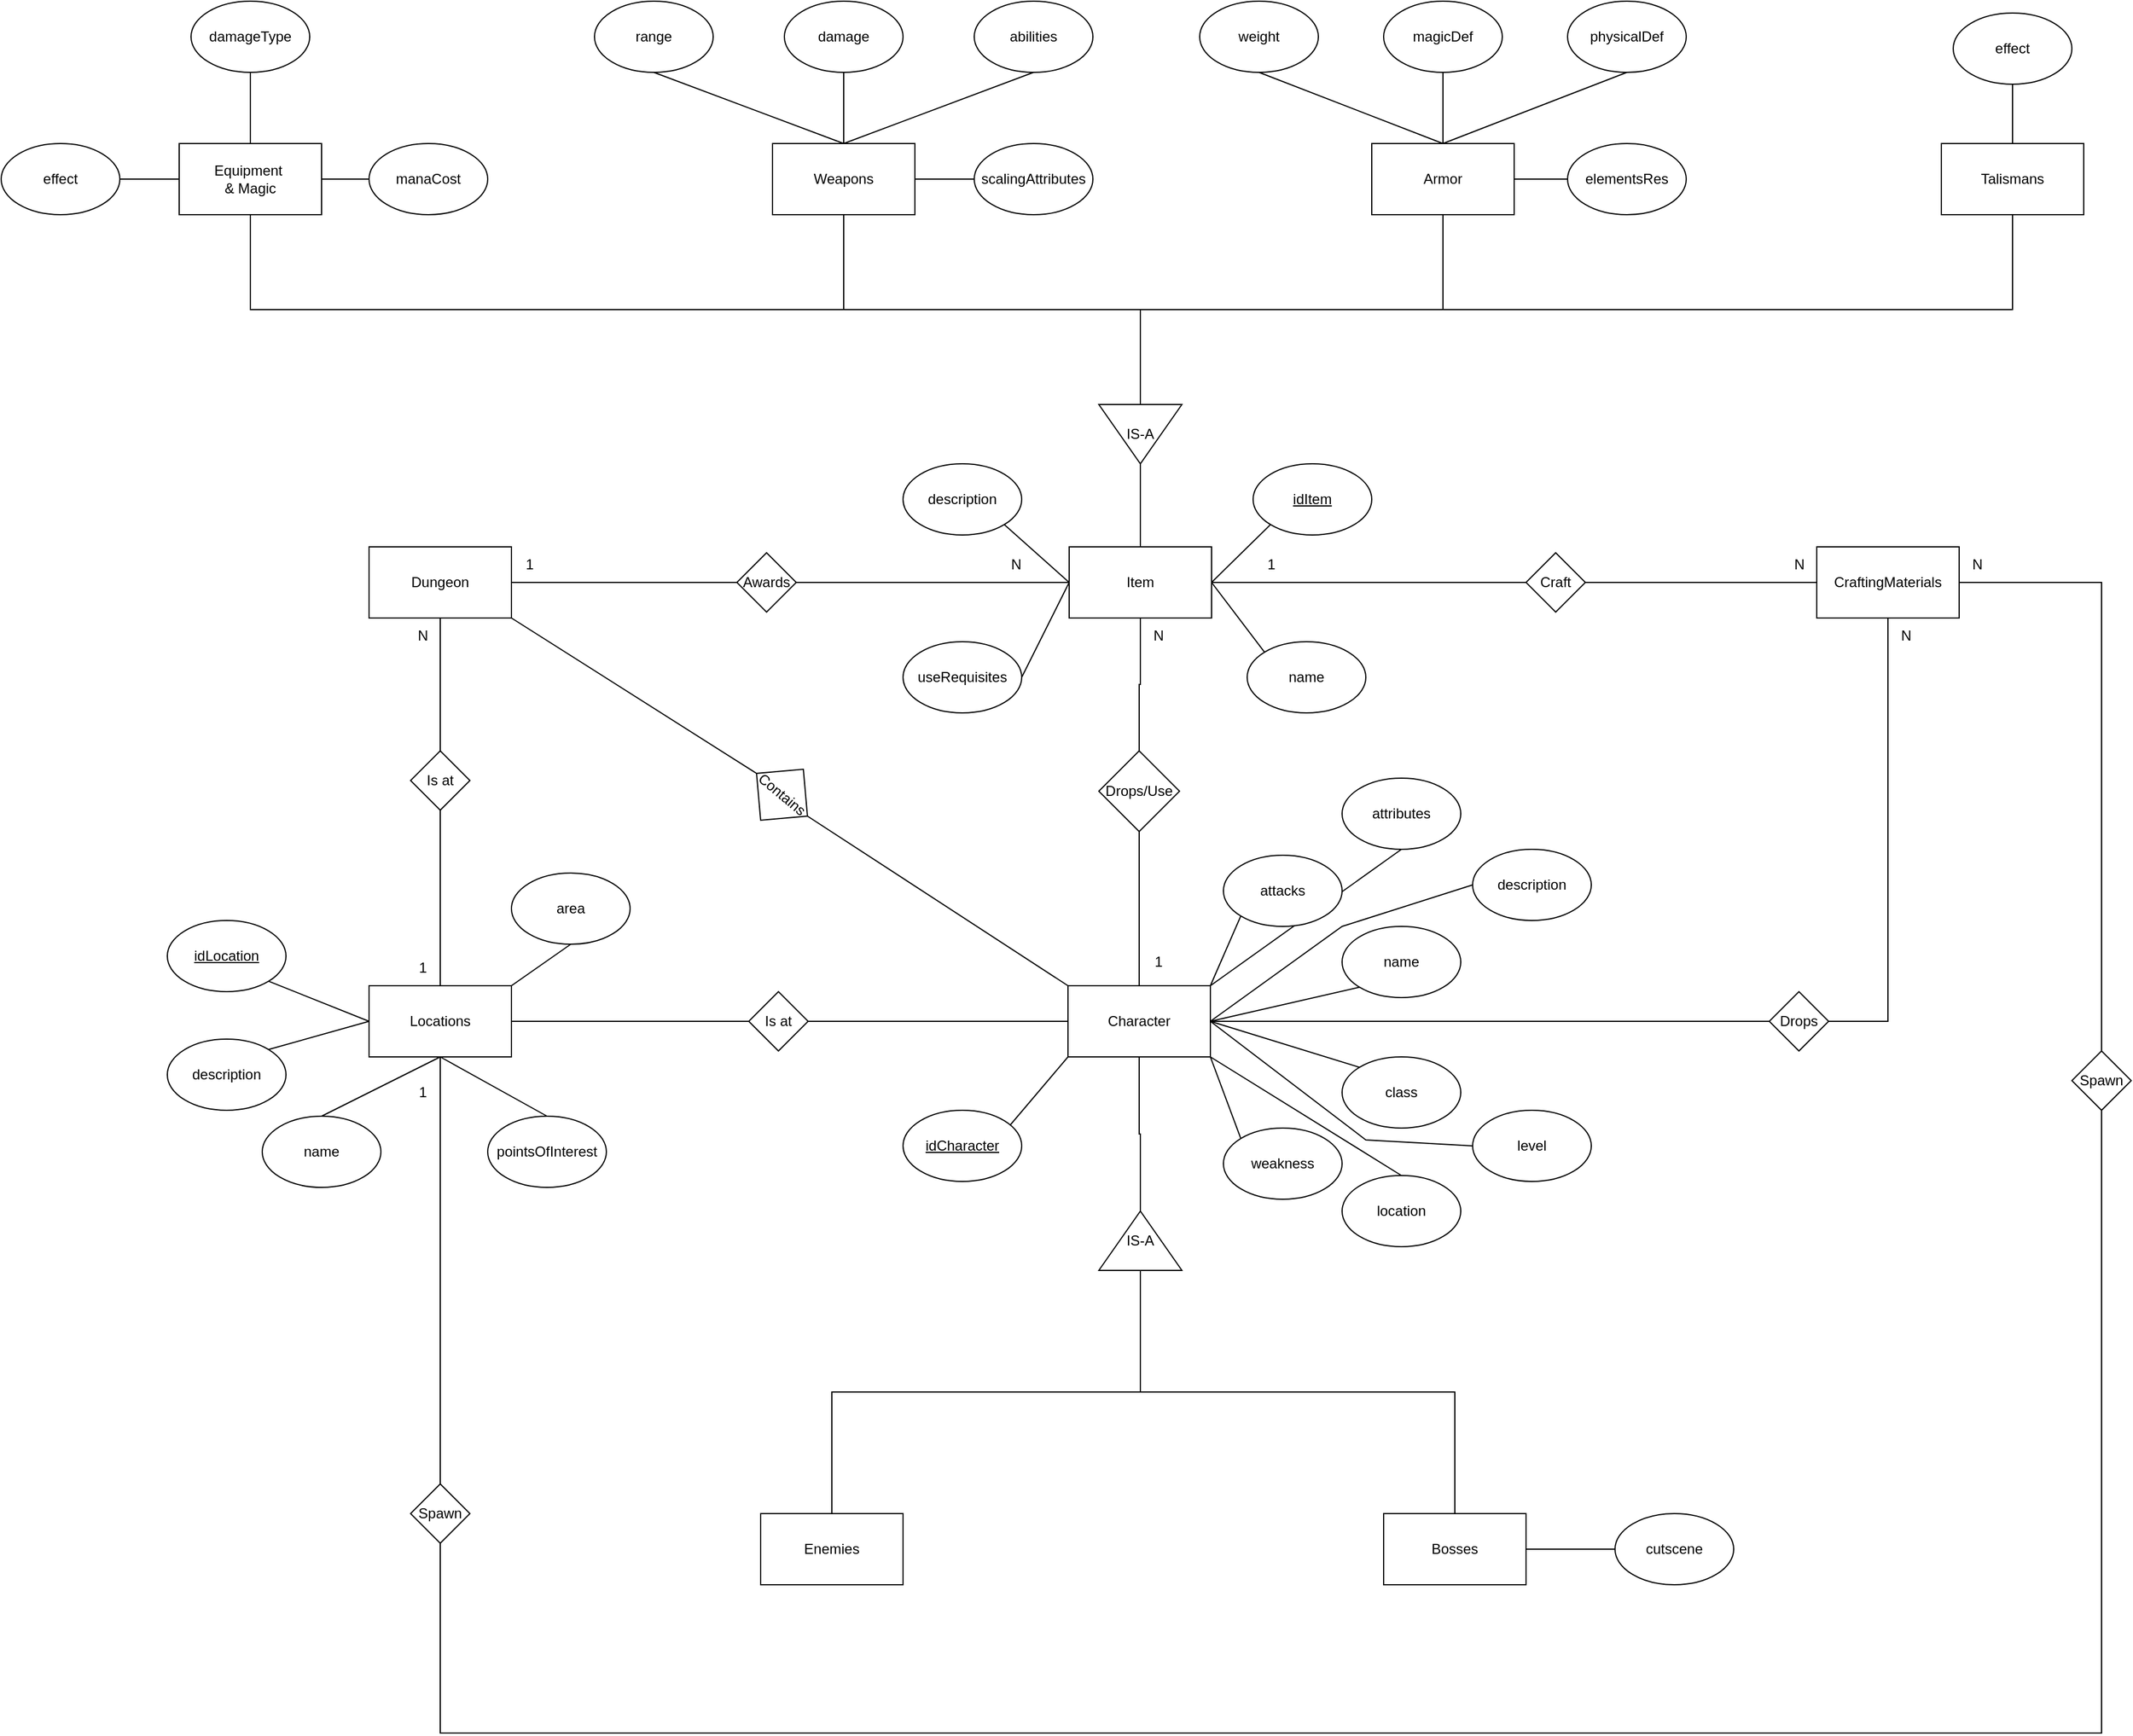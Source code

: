 <mxfile version="24.2.2" type="device">
  <diagram id="R2lEEEUBdFMjLlhIrx00" name="Page-1">
    <mxGraphModel dx="4333" dy="2945" grid="1" gridSize="10" guides="1" tooltips="1" connect="1" arrows="1" fold="1" page="1" pageScale="1" pageWidth="850" pageHeight="1100" math="0" shadow="0" extFonts="Permanent Marker^https://fonts.googleapis.com/css?family=Permanent+Marker">
      <root>
        <mxCell id="0" />
        <mxCell id="1" parent="0" />
        <mxCell id="Km-T-MCeGYv-uBNx-6VA-112" style="edgeStyle=orthogonalEdgeStyle;rounded=0;orthogonalLoop=1;jettySize=auto;html=1;exitX=0.5;exitY=0;exitDx=0;exitDy=0;entryX=0.5;entryY=1;entryDx=0;entryDy=0;endArrow=none;endFill=0;" edge="1" parent="1" source="a5exqe3Fn3N1X1YNWytJ-4" target="Km-T-MCeGYv-uBNx-6VA-111">
          <mxGeometry relative="1" as="geometry" />
        </mxCell>
        <mxCell id="Km-T-MCeGYv-uBNx-6VA-150" style="edgeStyle=orthogonalEdgeStyle;rounded=0;orthogonalLoop=1;jettySize=auto;html=1;exitX=1;exitY=0.5;exitDx=0;exitDy=0;entryX=0.5;entryY=1;entryDx=0;entryDy=0;endArrow=none;endFill=0;" edge="1" parent="1" source="Km-T-MCeGYv-uBNx-6VA-151" target="Km-T-MCeGYv-uBNx-6VA-145">
          <mxGeometry relative="1" as="geometry" />
        </mxCell>
        <mxCell id="a5exqe3Fn3N1X1YNWytJ-4" value="Character" style="rounded=0;whiteSpace=wrap;html=1;" parent="1" vertex="1">
          <mxGeometry x="399" y="370" width="120" height="60" as="geometry" />
        </mxCell>
        <mxCell id="Km-T-MCeGYv-uBNx-6VA-146" style="edgeStyle=orthogonalEdgeStyle;rounded=0;orthogonalLoop=1;jettySize=auto;html=1;exitX=1;exitY=0.5;exitDx=0;exitDy=0;entryX=0;entryY=0.5;entryDx=0;entryDy=0;endArrow=none;endFill=0;" edge="1" parent="1" source="Km-T-MCeGYv-uBNx-6VA-147" target="Km-T-MCeGYv-uBNx-6VA-145">
          <mxGeometry relative="1" as="geometry" />
        </mxCell>
        <mxCell id="a5exqe3Fn3N1X1YNWytJ-5" value="Item" style="rounded=0;whiteSpace=wrap;html=1;" parent="1" vertex="1">
          <mxGeometry x="400" width="120" height="60" as="geometry" />
        </mxCell>
        <mxCell id="a5exqe3Fn3N1X1YNWytJ-6" value="Weapons" style="rounded=0;whiteSpace=wrap;html=1;" parent="1" vertex="1">
          <mxGeometry x="150" y="-340" width="120" height="60" as="geometry" />
        </mxCell>
        <mxCell id="a5exqe3Fn3N1X1YNWytJ-7" value="Armor" style="rounded=0;whiteSpace=wrap;html=1;" parent="1" vertex="1">
          <mxGeometry x="655" y="-340" width="120" height="60" as="geometry" />
        </mxCell>
        <mxCell id="a5exqe3Fn3N1X1YNWytJ-8" value="Talismans" style="rounded=0;whiteSpace=wrap;html=1;" parent="1" vertex="1">
          <mxGeometry x="1135" y="-340" width="120" height="60" as="geometry" />
        </mxCell>
        <mxCell id="a5exqe3Fn3N1X1YNWytJ-9" value="Equipment&amp;nbsp;&lt;br&gt;&amp;amp; Magic" style="rounded=0;whiteSpace=wrap;html=1;" parent="1" vertex="1">
          <mxGeometry x="-350" y="-340" width="120" height="60" as="geometry" />
        </mxCell>
        <mxCell id="Km-T-MCeGYv-uBNx-6VA-139" style="rounded=0;orthogonalLoop=1;jettySize=auto;html=1;exitX=0.5;exitY=0;exitDx=0;exitDy=0;entryX=0.5;entryY=1;entryDx=0;entryDy=0;endArrow=none;endFill=0;edgeStyle=orthogonalEdgeStyle;" edge="1" parent="1" source="Km-T-MCeGYv-uBNx-6VA-140" target="Km-T-MCeGYv-uBNx-6VA-134">
          <mxGeometry relative="1" as="geometry" />
        </mxCell>
        <mxCell id="Km-T-MCeGYv-uBNx-6VA-160" style="edgeStyle=orthogonalEdgeStyle;rounded=0;orthogonalLoop=1;jettySize=auto;html=1;exitX=0.5;exitY=0;exitDx=0;exitDy=0;entryX=1;entryY=0.5;entryDx=0;entryDy=0;endArrow=none;endFill=0;" edge="1" parent="1" source="Km-T-MCeGYv-uBNx-6VA-167" target="Km-T-MCeGYv-uBNx-6VA-145">
          <mxGeometry relative="1" as="geometry">
            <Array as="points">
              <mxPoint x="1270" y="30" />
            </Array>
          </mxGeometry>
        </mxCell>
        <mxCell id="a5exqe3Fn3N1X1YNWytJ-10" value="Locations" style="rounded=0;whiteSpace=wrap;html=1;" parent="1" vertex="1">
          <mxGeometry x="-190" y="370" width="120" height="60" as="geometry" />
        </mxCell>
        <mxCell id="Km-T-MCeGYv-uBNx-6VA-96" style="edgeStyle=orthogonalEdgeStyle;rounded=0;orthogonalLoop=1;jettySize=auto;html=1;exitX=0.5;exitY=0;exitDx=0;exitDy=0;entryX=0;entryY=0.5;entryDx=0;entryDy=0;endArrow=none;endFill=0;" edge="1" parent="1" source="a5exqe3Fn3N1X1YNWytJ-11" target="Km-T-MCeGYv-uBNx-6VA-94">
          <mxGeometry relative="1" as="geometry" />
        </mxCell>
        <mxCell id="a5exqe3Fn3N1X1YNWytJ-11" value="Enemies" style="rounded=0;whiteSpace=wrap;html=1;" parent="1" vertex="1">
          <mxGeometry x="140" y="815" width="120" height="60" as="geometry" />
        </mxCell>
        <mxCell id="Km-T-MCeGYv-uBNx-6VA-100" style="edgeStyle=orthogonalEdgeStyle;rounded=0;orthogonalLoop=1;jettySize=auto;html=1;exitX=0.5;exitY=0;exitDx=0;exitDy=0;entryX=0;entryY=0.5;entryDx=0;entryDy=0;endArrow=none;endFill=0;" edge="1" parent="1" source="a5exqe3Fn3N1X1YNWytJ-12" target="Km-T-MCeGYv-uBNx-6VA-94">
          <mxGeometry relative="1" as="geometry" />
        </mxCell>
        <mxCell id="a5exqe3Fn3N1X1YNWytJ-12" value="Bosses" style="rounded=0;whiteSpace=wrap;html=1;" parent="1" vertex="1">
          <mxGeometry x="665" y="815" width="120" height="60" as="geometry" />
        </mxCell>
        <mxCell id="a5exqe3Fn3N1X1YNWytJ-35" value="IS-A" style="triangle;whiteSpace=wrap;html=1;rotation=0;direction=south;" parent="1" vertex="1">
          <mxGeometry x="425" y="-120" width="70" height="50" as="geometry" />
        </mxCell>
        <mxCell id="a5exqe3Fn3N1X1YNWytJ-36" value="" style="endArrow=none;html=1;rounded=0;entryX=1;entryY=0.5;entryDx=0;entryDy=0;exitX=0.5;exitY=0;exitDx=0;exitDy=0;" parent="1" source="a5exqe3Fn3N1X1YNWytJ-5" target="a5exqe3Fn3N1X1YNWytJ-35" edge="1">
          <mxGeometry width="50" height="50" relative="1" as="geometry">
            <mxPoint x="300" y="30" as="sourcePoint" />
            <mxPoint x="350" y="-20" as="targetPoint" />
          </mxGeometry>
        </mxCell>
        <mxCell id="a5exqe3Fn3N1X1YNWytJ-37" value="" style="endArrow=none;html=1;rounded=0;entryX=0.5;entryY=1;entryDx=0;entryDy=0;exitX=0;exitY=0.5;exitDx=0;exitDy=0;edgeStyle=orthogonalEdgeStyle;" parent="1" source="a5exqe3Fn3N1X1YNWytJ-35" target="a5exqe3Fn3N1X1YNWytJ-9" edge="1">
          <mxGeometry width="50" height="50" relative="1" as="geometry">
            <mxPoint x="210" y="-100" as="sourcePoint" />
            <mxPoint x="260" y="-150" as="targetPoint" />
          </mxGeometry>
        </mxCell>
        <mxCell id="a5exqe3Fn3N1X1YNWytJ-38" value="" style="endArrow=none;html=1;rounded=0;entryX=0.5;entryY=1;entryDx=0;entryDy=0;exitX=0;exitY=0.5;exitDx=0;exitDy=0;edgeStyle=orthogonalEdgeStyle;" parent="1" source="a5exqe3Fn3N1X1YNWytJ-35" target="a5exqe3Fn3N1X1YNWytJ-6" edge="1">
          <mxGeometry width="50" height="50" relative="1" as="geometry">
            <mxPoint x="470" y="-110" as="sourcePoint" />
            <mxPoint x="170" y="-210" as="targetPoint" />
          </mxGeometry>
        </mxCell>
        <mxCell id="a5exqe3Fn3N1X1YNWytJ-39" value="" style="endArrow=none;html=1;rounded=0;entryX=0.5;entryY=1;entryDx=0;entryDy=0;exitX=0;exitY=0.5;exitDx=0;exitDy=0;edgeStyle=orthogonalEdgeStyle;" parent="1" source="a5exqe3Fn3N1X1YNWytJ-35" target="a5exqe3Fn3N1X1YNWytJ-7" edge="1">
          <mxGeometry width="50" height="50" relative="1" as="geometry">
            <mxPoint x="480" y="-100" as="sourcePoint" />
            <mxPoint x="180" y="-200" as="targetPoint" />
          </mxGeometry>
        </mxCell>
        <mxCell id="a5exqe3Fn3N1X1YNWytJ-40" value="" style="endArrow=none;html=1;rounded=0;entryX=0.5;entryY=1;entryDx=0;entryDy=0;exitX=0;exitY=0.5;exitDx=0;exitDy=0;edgeStyle=orthogonalEdgeStyle;" parent="1" source="a5exqe3Fn3N1X1YNWytJ-35" target="a5exqe3Fn3N1X1YNWytJ-8" edge="1">
          <mxGeometry width="50" height="50" relative="1" as="geometry">
            <mxPoint x="490" y="-90" as="sourcePoint" />
            <mxPoint x="190" y="-190" as="targetPoint" />
          </mxGeometry>
        </mxCell>
        <mxCell id="a5exqe3Fn3N1X1YNWytJ-52" style="edgeStyle=orthogonalEdgeStyle;rounded=0;orthogonalLoop=1;jettySize=auto;html=1;exitX=1;exitY=0.5;exitDx=0;exitDy=0;entryX=0;entryY=0.5;entryDx=0;entryDy=0;endArrow=none;endFill=0;" parent="1" source="a5exqe3Fn3N1X1YNWytJ-51" target="a5exqe3Fn3N1X1YNWytJ-4" edge="1">
          <mxGeometry relative="1" as="geometry" />
        </mxCell>
        <mxCell id="a5exqe3Fn3N1X1YNWytJ-53" style="edgeStyle=orthogonalEdgeStyle;rounded=0;orthogonalLoop=1;jettySize=auto;html=1;exitX=0;exitY=0.5;exitDx=0;exitDy=0;entryX=1;entryY=0.5;entryDx=0;entryDy=0;endArrow=none;endFill=0;" parent="1" source="a5exqe3Fn3N1X1YNWytJ-51" target="a5exqe3Fn3N1X1YNWytJ-10" edge="1">
          <mxGeometry relative="1" as="geometry" />
        </mxCell>
        <mxCell id="a5exqe3Fn3N1X1YNWytJ-51" value="Is at" style="rhombus;whiteSpace=wrap;html=1;" parent="1" vertex="1">
          <mxGeometry x="130" y="375" width="50" height="50" as="geometry" />
        </mxCell>
        <mxCell id="Km-T-MCeGYv-uBNx-6VA-59" style="rounded=0;orthogonalLoop=1;jettySize=auto;html=1;exitX=0.5;exitY=1;exitDx=0;exitDy=0;entryX=0.5;entryY=0;entryDx=0;entryDy=0;endArrow=none;endFill=0;" edge="1" parent="1" source="Km-T-MCeGYv-uBNx-6VA-4" target="a5exqe3Fn3N1X1YNWytJ-9">
          <mxGeometry relative="1" as="geometry" />
        </mxCell>
        <mxCell id="Km-T-MCeGYv-uBNx-6VA-4" value="damageType" style="ellipse;whiteSpace=wrap;html=1;" vertex="1" parent="1">
          <mxGeometry x="-340" y="-460" width="100" height="60" as="geometry" />
        </mxCell>
        <mxCell id="Km-T-MCeGYv-uBNx-6VA-60" style="edgeStyle=orthogonalEdgeStyle;rounded=0;orthogonalLoop=1;jettySize=auto;html=1;exitX=0;exitY=0.5;exitDx=0;exitDy=0;entryX=1;entryY=0.5;entryDx=0;entryDy=0;endArrow=none;endFill=0;" edge="1" parent="1" source="Km-T-MCeGYv-uBNx-6VA-5" target="a5exqe3Fn3N1X1YNWytJ-9">
          <mxGeometry relative="1" as="geometry" />
        </mxCell>
        <mxCell id="Km-T-MCeGYv-uBNx-6VA-5" value="manaCost" style="ellipse;whiteSpace=wrap;html=1;" vertex="1" parent="1">
          <mxGeometry x="-190" y="-340" width="100" height="60" as="geometry" />
        </mxCell>
        <mxCell id="Km-T-MCeGYv-uBNx-6VA-63" style="rounded=0;orthogonalLoop=1;jettySize=auto;html=1;exitX=0.5;exitY=1;exitDx=0;exitDy=0;endArrow=none;endFill=0;" edge="1" parent="1" source="Km-T-MCeGYv-uBNx-6VA-9">
          <mxGeometry relative="1" as="geometry">
            <mxPoint x="210" y="-340" as="targetPoint" />
          </mxGeometry>
        </mxCell>
        <mxCell id="Km-T-MCeGYv-uBNx-6VA-9" value="damage" style="ellipse;whiteSpace=wrap;html=1;" vertex="1" parent="1">
          <mxGeometry x="160" y="-460" width="100" height="60" as="geometry" />
        </mxCell>
        <mxCell id="Km-T-MCeGYv-uBNx-6VA-61" style="rounded=0;orthogonalLoop=1;jettySize=auto;html=1;exitX=0.5;exitY=1;exitDx=0;exitDy=0;endArrow=none;endFill=0;entryX=0.5;entryY=0;entryDx=0;entryDy=0;" edge="1" parent="1" source="Km-T-MCeGYv-uBNx-6VA-10" target="a5exqe3Fn3N1X1YNWytJ-6">
          <mxGeometry relative="1" as="geometry" />
        </mxCell>
        <mxCell id="Km-T-MCeGYv-uBNx-6VA-10" value="range" style="ellipse;whiteSpace=wrap;html=1;" vertex="1" parent="1">
          <mxGeometry y="-460" width="100" height="60" as="geometry" />
        </mxCell>
        <mxCell id="Km-T-MCeGYv-uBNx-6VA-65" style="rounded=0;orthogonalLoop=1;jettySize=auto;html=1;exitX=0;exitY=0.5;exitDx=0;exitDy=0;entryX=1;entryY=0.5;entryDx=0;entryDy=0;endArrow=none;endFill=0;" edge="1" parent="1" source="Km-T-MCeGYv-uBNx-6VA-11" target="a5exqe3Fn3N1X1YNWytJ-6">
          <mxGeometry relative="1" as="geometry" />
        </mxCell>
        <mxCell id="Km-T-MCeGYv-uBNx-6VA-11" value="scalingAttributes" style="ellipse;whiteSpace=wrap;html=1;" vertex="1" parent="1">
          <mxGeometry x="320" y="-340" width="100" height="60" as="geometry" />
        </mxCell>
        <mxCell id="Km-T-MCeGYv-uBNx-6VA-64" style="rounded=0;orthogonalLoop=1;jettySize=auto;html=1;exitX=0.5;exitY=1;exitDx=0;exitDy=0;endArrow=none;endFill=0;" edge="1" parent="1" source="Km-T-MCeGYv-uBNx-6VA-12">
          <mxGeometry relative="1" as="geometry">
            <mxPoint x="210" y="-340" as="targetPoint" />
          </mxGeometry>
        </mxCell>
        <mxCell id="Km-T-MCeGYv-uBNx-6VA-12" value="abilities" style="ellipse;whiteSpace=wrap;html=1;" vertex="1" parent="1">
          <mxGeometry x="320" y="-460" width="100" height="60" as="geometry" />
        </mxCell>
        <mxCell id="Km-T-MCeGYv-uBNx-6VA-71" style="rounded=0;orthogonalLoop=1;jettySize=auto;html=1;exitX=0.5;exitY=1;exitDx=0;exitDy=0;entryX=0.5;entryY=0;entryDx=0;entryDy=0;endArrow=none;endFill=0;" edge="1" parent="1" source="Km-T-MCeGYv-uBNx-6VA-15" target="a5exqe3Fn3N1X1YNWytJ-7">
          <mxGeometry relative="1" as="geometry" />
        </mxCell>
        <mxCell id="Km-T-MCeGYv-uBNx-6VA-15" value="physicalDef" style="ellipse;whiteSpace=wrap;html=1;" vertex="1" parent="1">
          <mxGeometry x="820" y="-460" width="100" height="60" as="geometry" />
        </mxCell>
        <mxCell id="Km-T-MCeGYv-uBNx-6VA-70" style="rounded=0;orthogonalLoop=1;jettySize=auto;html=1;exitX=0.5;exitY=1;exitDx=0;exitDy=0;entryX=0.5;entryY=0;entryDx=0;entryDy=0;endArrow=none;endFill=0;" edge="1" parent="1" source="Km-T-MCeGYv-uBNx-6VA-16" target="a5exqe3Fn3N1X1YNWytJ-7">
          <mxGeometry relative="1" as="geometry" />
        </mxCell>
        <mxCell id="Km-T-MCeGYv-uBNx-6VA-16" value="magicDef" style="ellipse;whiteSpace=wrap;html=1;" vertex="1" parent="1">
          <mxGeometry x="665" y="-460" width="100" height="60" as="geometry" />
        </mxCell>
        <mxCell id="Km-T-MCeGYv-uBNx-6VA-72" style="rounded=0;orthogonalLoop=1;jettySize=auto;html=1;exitX=0;exitY=0.5;exitDx=0;exitDy=0;entryX=1;entryY=0.5;entryDx=0;entryDy=0;endArrow=none;endFill=0;" edge="1" parent="1" source="Km-T-MCeGYv-uBNx-6VA-17" target="a5exqe3Fn3N1X1YNWytJ-7">
          <mxGeometry relative="1" as="geometry" />
        </mxCell>
        <mxCell id="Km-T-MCeGYv-uBNx-6VA-17" value="elementsRes" style="ellipse;whiteSpace=wrap;html=1;" vertex="1" parent="1">
          <mxGeometry x="820" y="-340" width="100" height="60" as="geometry" />
        </mxCell>
        <mxCell id="Km-T-MCeGYv-uBNx-6VA-68" style="rounded=0;orthogonalLoop=1;jettySize=auto;html=1;exitX=0.5;exitY=1;exitDx=0;exitDy=0;entryX=0.5;entryY=0;entryDx=0;entryDy=0;endArrow=none;endFill=0;" edge="1" parent="1" source="Km-T-MCeGYv-uBNx-6VA-18" target="a5exqe3Fn3N1X1YNWytJ-7">
          <mxGeometry relative="1" as="geometry" />
        </mxCell>
        <mxCell id="Km-T-MCeGYv-uBNx-6VA-18" value="weight" style="ellipse;whiteSpace=wrap;html=1;" vertex="1" parent="1">
          <mxGeometry x="510" y="-460" width="100" height="60" as="geometry" />
        </mxCell>
        <mxCell id="Km-T-MCeGYv-uBNx-6VA-78" style="rounded=0;orthogonalLoop=1;jettySize=auto;html=1;exitX=0.5;exitY=1;exitDx=0;exitDy=0;entryX=0.5;entryY=0;entryDx=0;entryDy=0;endArrow=none;endFill=0;" edge="1" parent="1" source="Km-T-MCeGYv-uBNx-6VA-22" target="a5exqe3Fn3N1X1YNWytJ-8">
          <mxGeometry relative="1" as="geometry" />
        </mxCell>
        <mxCell id="Km-T-MCeGYv-uBNx-6VA-22" value="effect" style="ellipse;whiteSpace=wrap;html=1;" vertex="1" parent="1">
          <mxGeometry x="1145" y="-450" width="100" height="60" as="geometry" />
        </mxCell>
        <mxCell id="Km-T-MCeGYv-uBNx-6VA-104" style="rounded=0;orthogonalLoop=1;jettySize=auto;html=1;exitX=0;exitY=1;exitDx=0;exitDy=0;entryX=1;entryY=0.5;entryDx=0;entryDy=0;endArrow=none;endFill=0;" edge="1" parent="1" source="Km-T-MCeGYv-uBNx-6VA-24" target="a5exqe3Fn3N1X1YNWytJ-5">
          <mxGeometry relative="1" as="geometry" />
        </mxCell>
        <mxCell id="Km-T-MCeGYv-uBNx-6VA-24" value="&lt;u&gt;idItem&lt;/u&gt;" style="ellipse;whiteSpace=wrap;html=1;" vertex="1" parent="1">
          <mxGeometry x="555" y="-70" width="100" height="60" as="geometry" />
        </mxCell>
        <mxCell id="Km-T-MCeGYv-uBNx-6VA-105" style="rounded=0;orthogonalLoop=1;jettySize=auto;html=1;exitX=0;exitY=0;exitDx=0;exitDy=0;entryX=1;entryY=0.5;entryDx=0;entryDy=0;endArrow=none;endFill=0;" edge="1" parent="1" source="Km-T-MCeGYv-uBNx-6VA-25" target="a5exqe3Fn3N1X1YNWytJ-5">
          <mxGeometry relative="1" as="geometry" />
        </mxCell>
        <mxCell id="Km-T-MCeGYv-uBNx-6VA-25" value="name" style="ellipse;whiteSpace=wrap;html=1;" vertex="1" parent="1">
          <mxGeometry x="550" y="80" width="100" height="60" as="geometry" />
        </mxCell>
        <mxCell id="Km-T-MCeGYv-uBNx-6VA-101" style="rounded=0;orthogonalLoop=1;jettySize=auto;html=1;exitX=1;exitY=1;exitDx=0;exitDy=0;entryX=0;entryY=0.5;entryDx=0;entryDy=0;endArrow=none;endFill=0;" edge="1" parent="1" source="Km-T-MCeGYv-uBNx-6VA-26" target="a5exqe3Fn3N1X1YNWytJ-5">
          <mxGeometry relative="1" as="geometry" />
        </mxCell>
        <mxCell id="Km-T-MCeGYv-uBNx-6VA-26" value="description" style="ellipse;whiteSpace=wrap;html=1;" vertex="1" parent="1">
          <mxGeometry x="260" y="-70" width="100" height="60" as="geometry" />
        </mxCell>
        <mxCell id="Km-T-MCeGYv-uBNx-6VA-103" style="rounded=0;orthogonalLoop=1;jettySize=auto;html=1;exitX=1;exitY=0.5;exitDx=0;exitDy=0;entryX=0;entryY=0.5;entryDx=0;entryDy=0;endArrow=none;endFill=0;" edge="1" parent="1" source="Km-T-MCeGYv-uBNx-6VA-28" target="a5exqe3Fn3N1X1YNWytJ-5">
          <mxGeometry relative="1" as="geometry" />
        </mxCell>
        <mxCell id="Km-T-MCeGYv-uBNx-6VA-28" value="useRequisites" style="ellipse;whiteSpace=wrap;html=1;" vertex="1" parent="1">
          <mxGeometry x="260" y="80" width="100" height="60" as="geometry" />
        </mxCell>
        <mxCell id="Km-T-MCeGYv-uBNx-6VA-79" style="rounded=0;orthogonalLoop=1;jettySize=auto;html=1;exitX=1;exitY=0.5;exitDx=0;exitDy=0;entryX=0;entryY=0.5;entryDx=0;entryDy=0;endArrow=none;endFill=0;" edge="1" parent="1" source="Km-T-MCeGYv-uBNx-6VA-29" target="a5exqe3Fn3N1X1YNWytJ-9">
          <mxGeometry relative="1" as="geometry" />
        </mxCell>
        <mxCell id="Km-T-MCeGYv-uBNx-6VA-29" value="effect" style="ellipse;whiteSpace=wrap;html=1;" vertex="1" parent="1">
          <mxGeometry x="-500" y="-340" width="100" height="60" as="geometry" />
        </mxCell>
        <mxCell id="Km-T-MCeGYv-uBNx-6VA-131" style="rounded=0;orthogonalLoop=1;jettySize=auto;html=1;exitX=0.5;exitY=1;exitDx=0;exitDy=0;entryX=0;entryY=1;entryDx=0;entryDy=0;endArrow=none;endFill=0;" edge="1" parent="1" source="Km-T-MCeGYv-uBNx-6VA-30" target="a5exqe3Fn3N1X1YNWytJ-4">
          <mxGeometry relative="1" as="geometry" />
        </mxCell>
        <mxCell id="Km-T-MCeGYv-uBNx-6VA-30" value="&lt;u&gt;idCharacter&lt;/u&gt;" style="ellipse;whiteSpace=wrap;html=1;" vertex="1" parent="1">
          <mxGeometry x="260" y="475" width="100" height="60" as="geometry" />
        </mxCell>
        <mxCell id="Km-T-MCeGYv-uBNx-6VA-125" style="rounded=0;orthogonalLoop=1;jettySize=auto;html=1;exitX=0;exitY=1;exitDx=0;exitDy=0;entryX=1;entryY=0.5;entryDx=0;entryDy=0;endArrow=none;endFill=0;" edge="1" parent="1" source="Km-T-MCeGYv-uBNx-6VA-31" target="a5exqe3Fn3N1X1YNWytJ-4">
          <mxGeometry relative="1" as="geometry" />
        </mxCell>
        <mxCell id="Km-T-MCeGYv-uBNx-6VA-31" value="name" style="ellipse;whiteSpace=wrap;html=1;" vertex="1" parent="1">
          <mxGeometry x="630" y="320" width="100" height="60" as="geometry" />
        </mxCell>
        <mxCell id="Km-T-MCeGYv-uBNx-6VA-127" style="rounded=0;orthogonalLoop=1;jettySize=auto;html=1;exitX=0;exitY=0;exitDx=0;exitDy=0;entryX=1;entryY=0.5;entryDx=0;entryDy=0;endArrow=none;endFill=0;" edge="1" parent="1" source="Km-T-MCeGYv-uBNx-6VA-32" target="a5exqe3Fn3N1X1YNWytJ-4">
          <mxGeometry relative="1" as="geometry" />
        </mxCell>
        <mxCell id="Km-T-MCeGYv-uBNx-6VA-32" value="class" style="ellipse;whiteSpace=wrap;html=1;" vertex="1" parent="1">
          <mxGeometry x="630" y="430" width="100" height="60" as="geometry" />
        </mxCell>
        <mxCell id="Km-T-MCeGYv-uBNx-6VA-149" style="rounded=0;orthogonalLoop=1;jettySize=auto;html=1;exitX=0;exitY=0.5;exitDx=0;exitDy=0;entryX=1;entryY=0.5;entryDx=0;entryDy=0;endArrow=none;endFill=0;" edge="1" parent="1" source="Km-T-MCeGYv-uBNx-6VA-33" target="a5exqe3Fn3N1X1YNWytJ-4">
          <mxGeometry relative="1" as="geometry">
            <Array as="points">
              <mxPoint x="650" y="500" />
            </Array>
          </mxGeometry>
        </mxCell>
        <mxCell id="Km-T-MCeGYv-uBNx-6VA-33" value="level" style="ellipse;whiteSpace=wrap;html=1;" vertex="1" parent="1">
          <mxGeometry x="740" y="475" width="100" height="60" as="geometry" />
        </mxCell>
        <mxCell id="Km-T-MCeGYv-uBNx-6VA-130" style="rounded=0;orthogonalLoop=1;jettySize=auto;html=1;exitX=0.5;exitY=1;exitDx=0;exitDy=0;entryX=1;entryY=0;entryDx=0;entryDy=0;endArrow=none;endFill=0;" edge="1" parent="1" source="Km-T-MCeGYv-uBNx-6VA-34" target="a5exqe3Fn3N1X1YNWytJ-4">
          <mxGeometry relative="1" as="geometry" />
        </mxCell>
        <mxCell id="Km-T-MCeGYv-uBNx-6VA-34" value="attributes" style="ellipse;whiteSpace=wrap;html=1;" vertex="1" parent="1">
          <mxGeometry x="630" y="195" width="100" height="60" as="geometry" />
        </mxCell>
        <mxCell id="Km-T-MCeGYv-uBNx-6VA-106" style="rounded=0;orthogonalLoop=1;jettySize=auto;html=1;exitX=1;exitY=1;exitDx=0;exitDy=0;entryX=0;entryY=0.5;entryDx=0;entryDy=0;endArrow=none;endFill=0;" edge="1" parent="1" source="Km-T-MCeGYv-uBNx-6VA-44" target="a5exqe3Fn3N1X1YNWytJ-10">
          <mxGeometry relative="1" as="geometry" />
        </mxCell>
        <mxCell id="Km-T-MCeGYv-uBNx-6VA-44" value="&lt;u&gt;idLocation&lt;/u&gt;" style="ellipse;whiteSpace=wrap;html=1;" vertex="1" parent="1">
          <mxGeometry x="-360" y="315" width="100" height="60" as="geometry" />
        </mxCell>
        <mxCell id="Km-T-MCeGYv-uBNx-6VA-108" style="rounded=0;orthogonalLoop=1;jettySize=auto;html=1;exitX=0.5;exitY=0;exitDx=0;exitDy=0;entryX=0.5;entryY=1;entryDx=0;entryDy=0;endArrow=none;endFill=0;" edge="1" parent="1" source="Km-T-MCeGYv-uBNx-6VA-45" target="a5exqe3Fn3N1X1YNWytJ-10">
          <mxGeometry relative="1" as="geometry" />
        </mxCell>
        <mxCell id="Km-T-MCeGYv-uBNx-6VA-45" value="name" style="ellipse;whiteSpace=wrap;html=1;" vertex="1" parent="1">
          <mxGeometry x="-280" y="480" width="100" height="60" as="geometry" />
        </mxCell>
        <mxCell id="Km-T-MCeGYv-uBNx-6VA-107" style="rounded=0;orthogonalLoop=1;jettySize=auto;html=1;exitX=1;exitY=0;exitDx=0;exitDy=0;entryX=0;entryY=0.5;entryDx=0;entryDy=0;endArrow=none;endFill=0;" edge="1" parent="1" source="Km-T-MCeGYv-uBNx-6VA-46" target="a5exqe3Fn3N1X1YNWytJ-10">
          <mxGeometry relative="1" as="geometry" />
        </mxCell>
        <mxCell id="Km-T-MCeGYv-uBNx-6VA-46" value="description" style="ellipse;whiteSpace=wrap;html=1;" vertex="1" parent="1">
          <mxGeometry x="-360" y="415" width="100" height="60" as="geometry" />
        </mxCell>
        <mxCell id="Km-T-MCeGYv-uBNx-6VA-110" style="rounded=0;orthogonalLoop=1;jettySize=auto;html=1;exitX=0.5;exitY=1;exitDx=0;exitDy=0;entryX=1;entryY=0;entryDx=0;entryDy=0;endArrow=none;endFill=0;" edge="1" parent="1" source="Km-T-MCeGYv-uBNx-6VA-47" target="a5exqe3Fn3N1X1YNWytJ-10">
          <mxGeometry relative="1" as="geometry" />
        </mxCell>
        <mxCell id="Km-T-MCeGYv-uBNx-6VA-47" value="area" style="ellipse;whiteSpace=wrap;html=1;" vertex="1" parent="1">
          <mxGeometry x="-70" y="275" width="100" height="60" as="geometry" />
        </mxCell>
        <mxCell id="Km-T-MCeGYv-uBNx-6VA-109" style="rounded=0;orthogonalLoop=1;jettySize=auto;html=1;exitX=0.5;exitY=0;exitDx=0;exitDy=0;entryX=0.5;entryY=1;entryDx=0;entryDy=0;endArrow=none;endFill=0;" edge="1" parent="1" source="Km-T-MCeGYv-uBNx-6VA-48" target="a5exqe3Fn3N1X1YNWytJ-10">
          <mxGeometry relative="1" as="geometry" />
        </mxCell>
        <mxCell id="Km-T-MCeGYv-uBNx-6VA-48" value="pointsOfInterest" style="ellipse;whiteSpace=wrap;html=1;" vertex="1" parent="1">
          <mxGeometry x="-90" y="480" width="100" height="60" as="geometry" />
        </mxCell>
        <mxCell id="Km-T-MCeGYv-uBNx-6VA-129" style="rounded=0;orthogonalLoop=1;jettySize=auto;html=1;exitX=0.5;exitY=0;exitDx=0;exitDy=0;entryX=1;entryY=1;entryDx=0;entryDy=0;endArrow=none;endFill=0;" edge="1" parent="1" source="Km-T-MCeGYv-uBNx-6VA-52" target="a5exqe3Fn3N1X1YNWytJ-4">
          <mxGeometry relative="1" as="geometry" />
        </mxCell>
        <mxCell id="Km-T-MCeGYv-uBNx-6VA-52" value="location" style="ellipse;whiteSpace=wrap;html=1;" vertex="1" parent="1">
          <mxGeometry x="630" y="530" width="100" height="60" as="geometry" />
        </mxCell>
        <mxCell id="Km-T-MCeGYv-uBNx-6VA-95" style="edgeStyle=orthogonalEdgeStyle;rounded=0;orthogonalLoop=1;jettySize=auto;html=1;exitX=1;exitY=0.5;exitDx=0;exitDy=0;entryX=0.5;entryY=1;entryDx=0;entryDy=0;endArrow=none;endFill=0;" edge="1" parent="1" source="Km-T-MCeGYv-uBNx-6VA-94" target="a5exqe3Fn3N1X1YNWytJ-4">
          <mxGeometry relative="1" as="geometry" />
        </mxCell>
        <mxCell id="Km-T-MCeGYv-uBNx-6VA-94" value="IS-A" style="triangle;whiteSpace=wrap;html=1;rotation=0;direction=north;" vertex="1" parent="1">
          <mxGeometry x="425" y="560" width="70" height="50" as="geometry" />
        </mxCell>
        <mxCell id="Km-T-MCeGYv-uBNx-6VA-126" style="rounded=0;orthogonalLoop=1;jettySize=auto;html=1;exitX=0;exitY=0.5;exitDx=0;exitDy=0;entryX=1;entryY=0.5;entryDx=0;entryDy=0;endArrow=none;endFill=0;" edge="1" parent="1" source="Km-T-MCeGYv-uBNx-6VA-97" target="a5exqe3Fn3N1X1YNWytJ-4">
          <mxGeometry relative="1" as="geometry">
            <Array as="points">
              <mxPoint x="630" y="320" />
            </Array>
          </mxGeometry>
        </mxCell>
        <mxCell id="Km-T-MCeGYv-uBNx-6VA-97" value="description" style="ellipse;whiteSpace=wrap;html=1;" vertex="1" parent="1">
          <mxGeometry x="740" y="255" width="100" height="60" as="geometry" />
        </mxCell>
        <mxCell id="Km-T-MCeGYv-uBNx-6VA-124" style="rounded=0;orthogonalLoop=1;jettySize=auto;html=1;exitX=0;exitY=1;exitDx=0;exitDy=0;entryX=1;entryY=0;entryDx=0;entryDy=0;endArrow=none;endFill=0;" edge="1" parent="1" source="Km-T-MCeGYv-uBNx-6VA-98" target="a5exqe3Fn3N1X1YNWytJ-4">
          <mxGeometry relative="1" as="geometry" />
        </mxCell>
        <mxCell id="Km-T-MCeGYv-uBNx-6VA-98" value="attacks" style="ellipse;whiteSpace=wrap;html=1;" vertex="1" parent="1">
          <mxGeometry x="530" y="260" width="100" height="60" as="geometry" />
        </mxCell>
        <mxCell id="Km-T-MCeGYv-uBNx-6VA-128" style="rounded=0;orthogonalLoop=1;jettySize=auto;html=1;exitX=0;exitY=0;exitDx=0;exitDy=0;entryX=1;entryY=1;entryDx=0;entryDy=0;endArrow=none;endFill=0;" edge="1" parent="1" source="Km-T-MCeGYv-uBNx-6VA-99" target="a5exqe3Fn3N1X1YNWytJ-4">
          <mxGeometry relative="1" as="geometry" />
        </mxCell>
        <mxCell id="Km-T-MCeGYv-uBNx-6VA-99" value="weakness" style="ellipse;whiteSpace=wrap;html=1;" vertex="1" parent="1">
          <mxGeometry x="530" y="490" width="100" height="60" as="geometry" />
        </mxCell>
        <mxCell id="Km-T-MCeGYv-uBNx-6VA-113" style="edgeStyle=orthogonalEdgeStyle;rounded=0;orthogonalLoop=1;jettySize=auto;html=1;exitX=0.5;exitY=0;exitDx=0;exitDy=0;entryX=0.5;entryY=1;entryDx=0;entryDy=0;endArrow=none;endFill=0;" edge="1" parent="1" source="Km-T-MCeGYv-uBNx-6VA-111" target="a5exqe3Fn3N1X1YNWytJ-5">
          <mxGeometry relative="1" as="geometry" />
        </mxCell>
        <mxCell id="Km-T-MCeGYv-uBNx-6VA-111" value="Drops/Use" style="rhombus;whiteSpace=wrap;html=1;aspect=fixed;" vertex="1" parent="1">
          <mxGeometry x="425" y="172" width="68" height="68" as="geometry" />
        </mxCell>
        <mxCell id="Km-T-MCeGYv-uBNx-6VA-114" value="1" style="text;html=1;align=center;verticalAlign=middle;resizable=0;points=[];autosize=1;strokeColor=none;fillColor=none;" vertex="1" parent="1">
          <mxGeometry x="460" y="335" width="30" height="30" as="geometry" />
        </mxCell>
        <mxCell id="Km-T-MCeGYv-uBNx-6VA-115" value="N" style="text;html=1;align=center;verticalAlign=middle;resizable=0;points=[];autosize=1;strokeColor=none;fillColor=none;" vertex="1" parent="1">
          <mxGeometry x="460" y="60" width="30" height="30" as="geometry" />
        </mxCell>
        <mxCell id="Km-T-MCeGYv-uBNx-6VA-119" style="edgeStyle=orthogonalEdgeStyle;rounded=0;orthogonalLoop=1;jettySize=auto;html=1;exitX=0;exitY=0.5;exitDx=0;exitDy=0;entryX=1;entryY=0.5;entryDx=0;entryDy=0;endArrow=none;endFill=0;" edge="1" parent="1" source="Km-T-MCeGYv-uBNx-6VA-116" target="a5exqe3Fn3N1X1YNWytJ-12">
          <mxGeometry relative="1" as="geometry" />
        </mxCell>
        <mxCell id="Km-T-MCeGYv-uBNx-6VA-116" value="cutscene" style="ellipse;whiteSpace=wrap;html=1;" vertex="1" parent="1">
          <mxGeometry x="860" y="815" width="100" height="60" as="geometry" />
        </mxCell>
        <mxCell id="Km-T-MCeGYv-uBNx-6VA-136" style="rounded=0;orthogonalLoop=1;jettySize=auto;html=1;exitX=1;exitY=0.5;exitDx=0;exitDy=0;entryX=0;entryY=0.5;entryDx=0;entryDy=0;endArrow=none;endFill=0;" edge="1" parent="1" source="Km-T-MCeGYv-uBNx-6VA-137" target="a5exqe3Fn3N1X1YNWytJ-5">
          <mxGeometry relative="1" as="geometry" />
        </mxCell>
        <mxCell id="Km-T-MCeGYv-uBNx-6VA-142" style="rounded=0;orthogonalLoop=1;jettySize=auto;html=1;exitX=1;exitY=0.5;exitDx=0;exitDy=0;entryX=0;entryY=0;entryDx=0;entryDy=0;endArrow=none;endFill=0;" edge="1" parent="1" source="Km-T-MCeGYv-uBNx-6VA-143" target="a5exqe3Fn3N1X1YNWytJ-4">
          <mxGeometry relative="1" as="geometry" />
        </mxCell>
        <mxCell id="Km-T-MCeGYv-uBNx-6VA-134" value="Dungeon" style="rounded=0;whiteSpace=wrap;html=1;" vertex="1" parent="1">
          <mxGeometry x="-190" width="120" height="60" as="geometry" />
        </mxCell>
        <mxCell id="Km-T-MCeGYv-uBNx-6VA-138" value="" style="rounded=0;orthogonalLoop=1;jettySize=auto;html=1;exitX=1;exitY=0.5;exitDx=0;exitDy=0;entryX=0;entryY=0.5;entryDx=0;entryDy=0;endArrow=none;endFill=0;" edge="1" parent="1" source="Km-T-MCeGYv-uBNx-6VA-134" target="Km-T-MCeGYv-uBNx-6VA-137">
          <mxGeometry relative="1" as="geometry">
            <mxPoint x="-80" y="30" as="sourcePoint" />
            <mxPoint x="400" y="30" as="targetPoint" />
          </mxGeometry>
        </mxCell>
        <mxCell id="Km-T-MCeGYv-uBNx-6VA-137" value="Awards" style="rhombus;whiteSpace=wrap;html=1;" vertex="1" parent="1">
          <mxGeometry x="120" y="5" width="50" height="50" as="geometry" />
        </mxCell>
        <mxCell id="Km-T-MCeGYv-uBNx-6VA-141" value="" style="rounded=0;orthogonalLoop=1;jettySize=auto;html=1;exitX=0.5;exitY=0;exitDx=0;exitDy=0;entryX=0.5;entryY=1;entryDx=0;entryDy=0;endArrow=none;endFill=0;edgeStyle=orthogonalEdgeStyle;" edge="1" parent="1" source="a5exqe3Fn3N1X1YNWytJ-10" target="Km-T-MCeGYv-uBNx-6VA-140">
          <mxGeometry relative="1" as="geometry">
            <mxPoint x="-130" y="370" as="sourcePoint" />
            <mxPoint x="-130" y="60" as="targetPoint" />
          </mxGeometry>
        </mxCell>
        <mxCell id="Km-T-MCeGYv-uBNx-6VA-140" value="Is at" style="rhombus;whiteSpace=wrap;html=1;" vertex="1" parent="1">
          <mxGeometry x="-155" y="172" width="50" height="50" as="geometry" />
        </mxCell>
        <mxCell id="Km-T-MCeGYv-uBNx-6VA-144" value="" style="rounded=0;orthogonalLoop=1;jettySize=auto;html=1;exitX=1;exitY=1;exitDx=0;exitDy=0;entryX=0;entryY=0.5;entryDx=0;entryDy=0;endArrow=none;endFill=0;" edge="1" parent="1" source="Km-T-MCeGYv-uBNx-6VA-134" target="Km-T-MCeGYv-uBNx-6VA-143">
          <mxGeometry relative="1" as="geometry">
            <mxPoint x="-70" y="60" as="sourcePoint" />
            <mxPoint x="399" y="370" as="targetPoint" />
          </mxGeometry>
        </mxCell>
        <mxCell id="Km-T-MCeGYv-uBNx-6VA-143" value="Contains" style="rhombus;whiteSpace=wrap;html=1;rotation=40;aspect=fixed;" vertex="1" parent="1">
          <mxGeometry x="130" y="181" width="56" height="56" as="geometry" />
        </mxCell>
        <mxCell id="Km-T-MCeGYv-uBNx-6VA-145" value="CraftingMaterials" style="rounded=0;whiteSpace=wrap;html=1;" vertex="1" parent="1">
          <mxGeometry x="1030" width="120" height="60" as="geometry" />
        </mxCell>
        <mxCell id="Km-T-MCeGYv-uBNx-6VA-148" value="" style="edgeStyle=orthogonalEdgeStyle;rounded=0;orthogonalLoop=1;jettySize=auto;html=1;exitX=1;exitY=0.5;exitDx=0;exitDy=0;entryX=0;entryY=0.5;entryDx=0;entryDy=0;endArrow=none;endFill=0;" edge="1" parent="1" source="a5exqe3Fn3N1X1YNWytJ-5" target="Km-T-MCeGYv-uBNx-6VA-147">
          <mxGeometry relative="1" as="geometry">
            <mxPoint x="520" y="30" as="sourcePoint" />
            <mxPoint x="880" y="30" as="targetPoint" />
          </mxGeometry>
        </mxCell>
        <mxCell id="Km-T-MCeGYv-uBNx-6VA-147" value="Craft" style="rhombus;whiteSpace=wrap;html=1;" vertex="1" parent="1">
          <mxGeometry x="785" y="5" width="50" height="50" as="geometry" />
        </mxCell>
        <mxCell id="Km-T-MCeGYv-uBNx-6VA-152" value="" style="edgeStyle=orthogonalEdgeStyle;rounded=0;orthogonalLoop=1;jettySize=auto;html=1;exitX=1;exitY=0.5;exitDx=0;exitDy=0;entryX=0;entryY=0.5;entryDx=0;entryDy=0;endArrow=none;endFill=0;" edge="1" parent="1" source="a5exqe3Fn3N1X1YNWytJ-4" target="Km-T-MCeGYv-uBNx-6VA-151">
          <mxGeometry relative="1" as="geometry">
            <mxPoint x="519" y="400" as="sourcePoint" />
            <mxPoint x="1090" y="60" as="targetPoint" />
          </mxGeometry>
        </mxCell>
        <mxCell id="Km-T-MCeGYv-uBNx-6VA-151" value="Drops" style="rhombus;whiteSpace=wrap;html=1;" vertex="1" parent="1">
          <mxGeometry x="990" y="375" width="50" height="50" as="geometry" />
        </mxCell>
        <mxCell id="Km-T-MCeGYv-uBNx-6VA-153" value="1" style="text;html=1;align=center;verticalAlign=middle;resizable=0;points=[];autosize=1;strokeColor=none;fillColor=none;" vertex="1" parent="1">
          <mxGeometry x="-70" width="30" height="30" as="geometry" />
        </mxCell>
        <mxCell id="Km-T-MCeGYv-uBNx-6VA-154" value="N" style="text;html=1;align=center;verticalAlign=middle;resizable=0;points=[];autosize=1;strokeColor=none;fillColor=none;" vertex="1" parent="1">
          <mxGeometry x="340" width="30" height="30" as="geometry" />
        </mxCell>
        <mxCell id="Km-T-MCeGYv-uBNx-6VA-155" value="1" style="text;html=1;align=center;verticalAlign=middle;resizable=0;points=[];autosize=1;strokeColor=none;fillColor=none;" vertex="1" parent="1">
          <mxGeometry x="-160" y="340" width="30" height="30" as="geometry" />
        </mxCell>
        <mxCell id="Km-T-MCeGYv-uBNx-6VA-156" value="N" style="text;html=1;align=center;verticalAlign=middle;resizable=0;points=[];autosize=1;strokeColor=none;fillColor=none;" vertex="1" parent="1">
          <mxGeometry x="-160" y="60" width="30" height="30" as="geometry" />
        </mxCell>
        <mxCell id="Km-T-MCeGYv-uBNx-6VA-157" value="1" style="text;html=1;align=center;verticalAlign=middle;resizable=0;points=[];autosize=1;strokeColor=none;fillColor=none;" vertex="1" parent="1">
          <mxGeometry x="555" width="30" height="30" as="geometry" />
        </mxCell>
        <mxCell id="Km-T-MCeGYv-uBNx-6VA-158" value="N" style="text;html=1;align=center;verticalAlign=middle;resizable=0;points=[];autosize=1;strokeColor=none;fillColor=none;" vertex="1" parent="1">
          <mxGeometry x="1000" width="30" height="30" as="geometry" />
        </mxCell>
        <mxCell id="Km-T-MCeGYv-uBNx-6VA-159" value="N" style="text;html=1;align=center;verticalAlign=middle;resizable=0;points=[];autosize=1;strokeColor=none;fillColor=none;" vertex="1" parent="1">
          <mxGeometry x="1090" y="60" width="30" height="30" as="geometry" />
        </mxCell>
        <mxCell id="Km-T-MCeGYv-uBNx-6VA-163" value="" style="edgeStyle=orthogonalEdgeStyle;rounded=0;orthogonalLoop=1;jettySize=auto;html=1;exitX=0.5;exitY=1;exitDx=0;exitDy=0;entryX=0.5;entryY=0;entryDx=0;entryDy=0;endArrow=none;endFill=0;" edge="1" parent="1" source="a5exqe3Fn3N1X1YNWytJ-10" target="Km-T-MCeGYv-uBNx-6VA-161">
          <mxGeometry relative="1" as="geometry">
            <mxPoint x="-130" y="430" as="sourcePoint" />
            <mxPoint x="1150" y="30" as="targetPoint" />
            <Array as="points">
              <mxPoint x="-130" y="780" />
              <mxPoint x="-130" y="780" />
            </Array>
          </mxGeometry>
        </mxCell>
        <mxCell id="Km-T-MCeGYv-uBNx-6VA-161" value="Spawn" style="rhombus;whiteSpace=wrap;html=1;" vertex="1" parent="1">
          <mxGeometry x="-155" y="790" width="50" height="50" as="geometry" />
        </mxCell>
        <mxCell id="Km-T-MCeGYv-uBNx-6VA-165" value="1" style="text;html=1;align=center;verticalAlign=middle;resizable=0;points=[];autosize=1;strokeColor=none;fillColor=none;" vertex="1" parent="1">
          <mxGeometry x="-160" y="445" width="30" height="30" as="geometry" />
        </mxCell>
        <mxCell id="Km-T-MCeGYv-uBNx-6VA-166" value="N" style="text;html=1;align=center;verticalAlign=middle;resizable=0;points=[];autosize=1;strokeColor=none;fillColor=none;" vertex="1" parent="1">
          <mxGeometry x="1150" width="30" height="30" as="geometry" />
        </mxCell>
        <mxCell id="Km-T-MCeGYv-uBNx-6VA-168" value="" style="edgeStyle=orthogonalEdgeStyle;rounded=0;orthogonalLoop=1;jettySize=auto;html=1;exitX=0.5;exitY=1;exitDx=0;exitDy=0;entryX=0.5;entryY=1;entryDx=0;entryDy=0;endArrow=none;endFill=0;" edge="1" parent="1" source="Km-T-MCeGYv-uBNx-6VA-161" target="Km-T-MCeGYv-uBNx-6VA-167">
          <mxGeometry relative="1" as="geometry">
            <mxPoint x="-130" y="840" as="sourcePoint" />
            <mxPoint x="1150" y="30" as="targetPoint" />
            <Array as="points">
              <mxPoint x="-130" y="1000" />
              <mxPoint x="1270" y="1000" />
              <mxPoint x="1270" y="475" />
            </Array>
          </mxGeometry>
        </mxCell>
        <mxCell id="Km-T-MCeGYv-uBNx-6VA-167" value="Spawn" style="rhombus;whiteSpace=wrap;html=1;" vertex="1" parent="1">
          <mxGeometry x="1245" y="425" width="50" height="50" as="geometry" />
        </mxCell>
      </root>
    </mxGraphModel>
  </diagram>
</mxfile>
